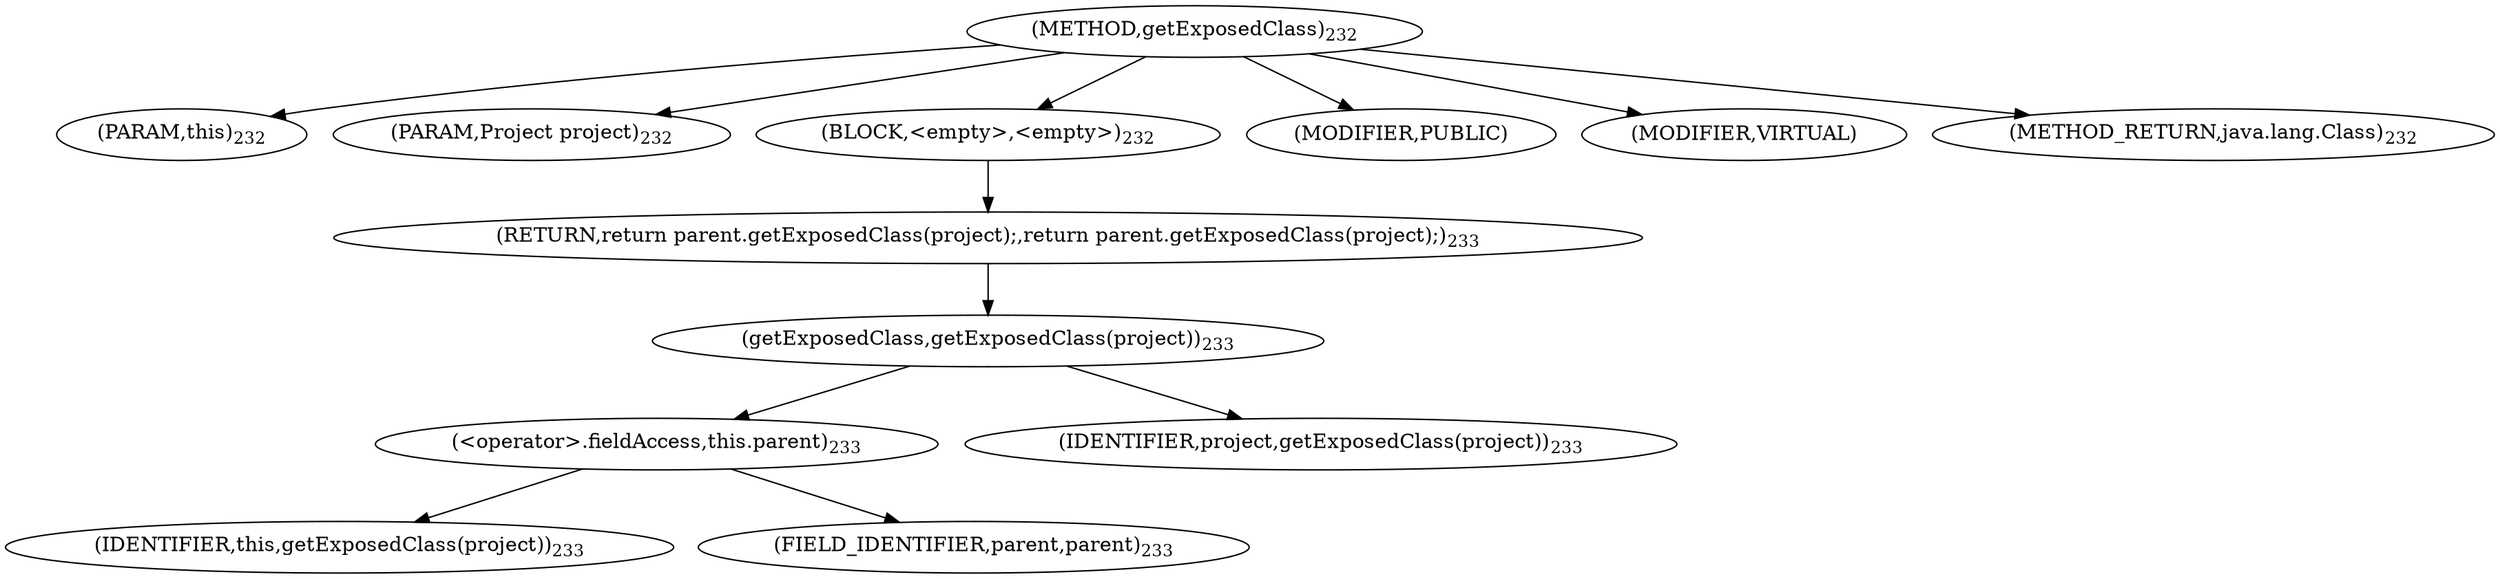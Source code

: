 digraph "getExposedClass" {  
"346" [label = <(METHOD,getExposedClass)<SUB>232</SUB>> ]
"347" [label = <(PARAM,this)<SUB>232</SUB>> ]
"348" [label = <(PARAM,Project project)<SUB>232</SUB>> ]
"349" [label = <(BLOCK,&lt;empty&gt;,&lt;empty&gt;)<SUB>232</SUB>> ]
"350" [label = <(RETURN,return parent.getExposedClass(project);,return parent.getExposedClass(project);)<SUB>233</SUB>> ]
"351" [label = <(getExposedClass,getExposedClass(project))<SUB>233</SUB>> ]
"352" [label = <(&lt;operator&gt;.fieldAccess,this.parent)<SUB>233</SUB>> ]
"353" [label = <(IDENTIFIER,this,getExposedClass(project))<SUB>233</SUB>> ]
"354" [label = <(FIELD_IDENTIFIER,parent,parent)<SUB>233</SUB>> ]
"355" [label = <(IDENTIFIER,project,getExposedClass(project))<SUB>233</SUB>> ]
"356" [label = <(MODIFIER,PUBLIC)> ]
"357" [label = <(MODIFIER,VIRTUAL)> ]
"358" [label = <(METHOD_RETURN,java.lang.Class)<SUB>232</SUB>> ]
  "346" -> "347" 
  "346" -> "348" 
  "346" -> "349" 
  "346" -> "356" 
  "346" -> "357" 
  "346" -> "358" 
  "349" -> "350" 
  "350" -> "351" 
  "351" -> "352" 
  "351" -> "355" 
  "352" -> "353" 
  "352" -> "354" 
}
